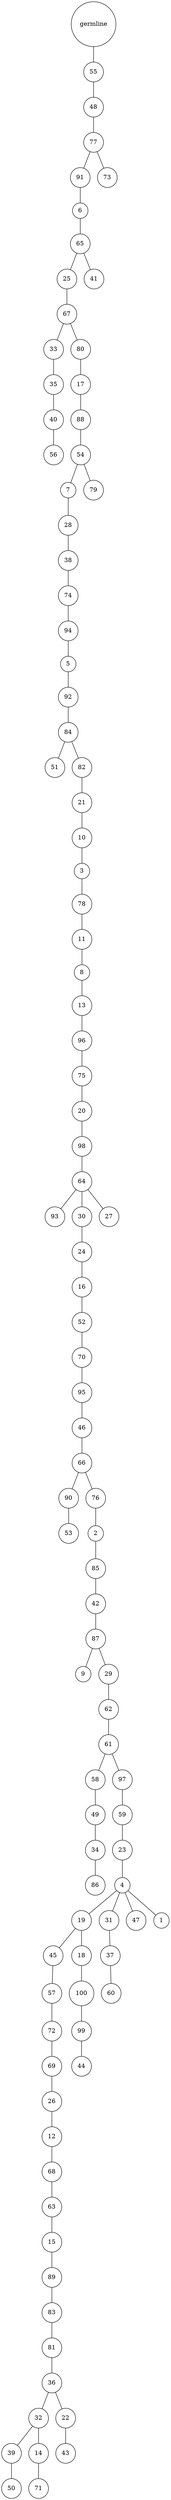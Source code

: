 graph {
	rankdir=UD;
	splines=line;
	node [shape=circle]
	"0x7efe5e452eb0" [label="germline"];
	"0x7efe5e452ee0" [label="55"];
	"0x7efe5e452eb0" -- "0x7efe5e452ee0" ;
	"0x7efe5e452f10" [label="48"];
	"0x7efe5e452ee0" -- "0x7efe5e452f10" ;
	"0x7efe5e452f40" [label="77"];
	"0x7efe5e452f10" -- "0x7efe5e452f40" ;
	"0x7efe5e452f70" [label="91"];
	"0x7efe5e452f40" -- "0x7efe5e452f70" ;
	"0x7efe5e452fa0" [label="6"];
	"0x7efe5e452f70" -- "0x7efe5e452fa0" ;
	"0x7efe5e452fd0" [label="65"];
	"0x7efe5e452fa0" -- "0x7efe5e452fd0" ;
	"0x7efe5e457040" [label="25"];
	"0x7efe5e452fd0" -- "0x7efe5e457040" ;
	"0x7efe5e457070" [label="67"];
	"0x7efe5e457040" -- "0x7efe5e457070" ;
	"0x7efe5e4570a0" [label="33"];
	"0x7efe5e457070" -- "0x7efe5e4570a0" ;
	"0x7efe5e4570d0" [label="35"];
	"0x7efe5e4570a0" -- "0x7efe5e4570d0" ;
	"0x7efe5e457100" [label="40"];
	"0x7efe5e4570d0" -- "0x7efe5e457100" ;
	"0x7efe5e457130" [label="56"];
	"0x7efe5e457100" -- "0x7efe5e457130" ;
	"0x7efe5e457160" [label="80"];
	"0x7efe5e457070" -- "0x7efe5e457160" ;
	"0x7efe5e457190" [label="17"];
	"0x7efe5e457160" -- "0x7efe5e457190" ;
	"0x7efe5e4571c0" [label="88"];
	"0x7efe5e457190" -- "0x7efe5e4571c0" ;
	"0x7efe5e4571f0" [label="54"];
	"0x7efe5e4571c0" -- "0x7efe5e4571f0" ;
	"0x7efe5e457220" [label="7"];
	"0x7efe5e4571f0" -- "0x7efe5e457220" ;
	"0x7efe5e457250" [label="28"];
	"0x7efe5e457220" -- "0x7efe5e457250" ;
	"0x7efe5e457280" [label="38"];
	"0x7efe5e457250" -- "0x7efe5e457280" ;
	"0x7efe5e4572b0" [label="74"];
	"0x7efe5e457280" -- "0x7efe5e4572b0" ;
	"0x7efe5e4572e0" [label="94"];
	"0x7efe5e4572b0" -- "0x7efe5e4572e0" ;
	"0x7efe5e457310" [label="5"];
	"0x7efe5e4572e0" -- "0x7efe5e457310" ;
	"0x7efe5e457340" [label="92"];
	"0x7efe5e457310" -- "0x7efe5e457340" ;
	"0x7efe5e457370" [label="84"];
	"0x7efe5e457340" -- "0x7efe5e457370" ;
	"0x7efe5e4573a0" [label="51"];
	"0x7efe5e457370" -- "0x7efe5e4573a0" ;
	"0x7efe5e4573d0" [label="82"];
	"0x7efe5e457370" -- "0x7efe5e4573d0" ;
	"0x7efe5e457400" [label="21"];
	"0x7efe5e4573d0" -- "0x7efe5e457400" ;
	"0x7efe5e457430" [label="10"];
	"0x7efe5e457400" -- "0x7efe5e457430" ;
	"0x7efe5e457460" [label="3"];
	"0x7efe5e457430" -- "0x7efe5e457460" ;
	"0x7efe5e457490" [label="78"];
	"0x7efe5e457460" -- "0x7efe5e457490" ;
	"0x7efe5e4574c0" [label="11"];
	"0x7efe5e457490" -- "0x7efe5e4574c0" ;
	"0x7efe5e4574f0" [label="8"];
	"0x7efe5e4574c0" -- "0x7efe5e4574f0" ;
	"0x7efe5e457520" [label="13"];
	"0x7efe5e4574f0" -- "0x7efe5e457520" ;
	"0x7efe5e457550" [label="96"];
	"0x7efe5e457520" -- "0x7efe5e457550" ;
	"0x7efe5e457580" [label="75"];
	"0x7efe5e457550" -- "0x7efe5e457580" ;
	"0x7efe5e4575b0" [label="20"];
	"0x7efe5e457580" -- "0x7efe5e4575b0" ;
	"0x7efe5e4575e0" [label="98"];
	"0x7efe5e4575b0" -- "0x7efe5e4575e0" ;
	"0x7efe5e457610" [label="64"];
	"0x7efe5e4575e0" -- "0x7efe5e457610" ;
	"0x7efe5e457640" [label="93"];
	"0x7efe5e457610" -- "0x7efe5e457640" ;
	"0x7efe5e457670" [label="30"];
	"0x7efe5e457610" -- "0x7efe5e457670" ;
	"0x7efe5e4576a0" [label="24"];
	"0x7efe5e457670" -- "0x7efe5e4576a0" ;
	"0x7efe5e4576d0" [label="16"];
	"0x7efe5e4576a0" -- "0x7efe5e4576d0" ;
	"0x7efe5e457700" [label="52"];
	"0x7efe5e4576d0" -- "0x7efe5e457700" ;
	"0x7efe5e457730" [label="70"];
	"0x7efe5e457700" -- "0x7efe5e457730" ;
	"0x7efe5e457760" [label="95"];
	"0x7efe5e457730" -- "0x7efe5e457760" ;
	"0x7efe5e457790" [label="46"];
	"0x7efe5e457760" -- "0x7efe5e457790" ;
	"0x7efe5e4577c0" [label="66"];
	"0x7efe5e457790" -- "0x7efe5e4577c0" ;
	"0x7efe5e4577f0" [label="90"];
	"0x7efe5e4577c0" -- "0x7efe5e4577f0" ;
	"0x7efe5e457820" [label="53"];
	"0x7efe5e4577f0" -- "0x7efe5e457820" ;
	"0x7efe5e457850" [label="76"];
	"0x7efe5e4577c0" -- "0x7efe5e457850" ;
	"0x7efe5e457880" [label="2"];
	"0x7efe5e457850" -- "0x7efe5e457880" ;
	"0x7efe5e4578b0" [label="85"];
	"0x7efe5e457880" -- "0x7efe5e4578b0" ;
	"0x7efe5e4578e0" [label="42"];
	"0x7efe5e4578b0" -- "0x7efe5e4578e0" ;
	"0x7efe5e457910" [label="87"];
	"0x7efe5e4578e0" -- "0x7efe5e457910" ;
	"0x7efe5e457940" [label="9"];
	"0x7efe5e457910" -- "0x7efe5e457940" ;
	"0x7efe5e457970" [label="29"];
	"0x7efe5e457910" -- "0x7efe5e457970" ;
	"0x7efe5e4579a0" [label="62"];
	"0x7efe5e457970" -- "0x7efe5e4579a0" ;
	"0x7efe5e4579d0" [label="61"];
	"0x7efe5e4579a0" -- "0x7efe5e4579d0" ;
	"0x7efe5e457a00" [label="58"];
	"0x7efe5e4579d0" -- "0x7efe5e457a00" ;
	"0x7efe5e457a30" [label="49"];
	"0x7efe5e457a00" -- "0x7efe5e457a30" ;
	"0x7efe5e457a60" [label="34"];
	"0x7efe5e457a30" -- "0x7efe5e457a60" ;
	"0x7efe5e457a90" [label="86"];
	"0x7efe5e457a60" -- "0x7efe5e457a90" ;
	"0x7efe5e457ac0" [label="97"];
	"0x7efe5e4579d0" -- "0x7efe5e457ac0" ;
	"0x7efe5e457af0" [label="59"];
	"0x7efe5e457ac0" -- "0x7efe5e457af0" ;
	"0x7efe5e457b20" [label="23"];
	"0x7efe5e457af0" -- "0x7efe5e457b20" ;
	"0x7efe5e457b50" [label="4"];
	"0x7efe5e457b20" -- "0x7efe5e457b50" ;
	"0x7efe5e457b80" [label="19"];
	"0x7efe5e457b50" -- "0x7efe5e457b80" ;
	"0x7efe5e457bb0" [label="45"];
	"0x7efe5e457b80" -- "0x7efe5e457bb0" ;
	"0x7efe5e457be0" [label="57"];
	"0x7efe5e457bb0" -- "0x7efe5e457be0" ;
	"0x7efe5e457c10" [label="72"];
	"0x7efe5e457be0" -- "0x7efe5e457c10" ;
	"0x7efe5e457c40" [label="69"];
	"0x7efe5e457c10" -- "0x7efe5e457c40" ;
	"0x7efe5e457c70" [label="26"];
	"0x7efe5e457c40" -- "0x7efe5e457c70" ;
	"0x7efe5e457ca0" [label="12"];
	"0x7efe5e457c70" -- "0x7efe5e457ca0" ;
	"0x7efe5e457cd0" [label="68"];
	"0x7efe5e457ca0" -- "0x7efe5e457cd0" ;
	"0x7efe5e457d00" [label="63"];
	"0x7efe5e457cd0" -- "0x7efe5e457d00" ;
	"0x7efe5e457d30" [label="15"];
	"0x7efe5e457d00" -- "0x7efe5e457d30" ;
	"0x7efe5e457d60" [label="89"];
	"0x7efe5e457d30" -- "0x7efe5e457d60" ;
	"0x7efe5e457d90" [label="83"];
	"0x7efe5e457d60" -- "0x7efe5e457d90" ;
	"0x7efe5e457dc0" [label="81"];
	"0x7efe5e457d90" -- "0x7efe5e457dc0" ;
	"0x7efe5e457df0" [label="36"];
	"0x7efe5e457dc0" -- "0x7efe5e457df0" ;
	"0x7efe5e457e20" [label="32"];
	"0x7efe5e457df0" -- "0x7efe5e457e20" ;
	"0x7efe5e457e50" [label="39"];
	"0x7efe5e457e20" -- "0x7efe5e457e50" ;
	"0x7efe5e457e80" [label="50"];
	"0x7efe5e457e50" -- "0x7efe5e457e80" ;
	"0x7efe5e457eb0" [label="14"];
	"0x7efe5e457e20" -- "0x7efe5e457eb0" ;
	"0x7efe5e457ee0" [label="71"];
	"0x7efe5e457eb0" -- "0x7efe5e457ee0" ;
	"0x7efe5e457f10" [label="22"];
	"0x7efe5e457df0" -- "0x7efe5e457f10" ;
	"0x7efe5e457f40" [label="43"];
	"0x7efe5e457f10" -- "0x7efe5e457f40" ;
	"0x7efe5e457f70" [label="18"];
	"0x7efe5e457b80" -- "0x7efe5e457f70" ;
	"0x7efe5e457fa0" [label="100"];
	"0x7efe5e457f70" -- "0x7efe5e457fa0" ;
	"0x7efe5e457fd0" [label="99"];
	"0x7efe5e457fa0" -- "0x7efe5e457fd0" ;
	"0x7efe5e3dc040" [label="44"];
	"0x7efe5e457fd0" -- "0x7efe5e3dc040" ;
	"0x7efe5e3dc070" [label="31"];
	"0x7efe5e457b50" -- "0x7efe5e3dc070" ;
	"0x7efe5e3dc0a0" [label="37"];
	"0x7efe5e3dc070" -- "0x7efe5e3dc0a0" ;
	"0x7efe5e3dc0d0" [label="60"];
	"0x7efe5e3dc0a0" -- "0x7efe5e3dc0d0" ;
	"0x7efe5e3dc100" [label="47"];
	"0x7efe5e457b50" -- "0x7efe5e3dc100" ;
	"0x7efe5e3dc130" [label="1"];
	"0x7efe5e457b50" -- "0x7efe5e3dc130" ;
	"0x7efe5e3dc160" [label="27"];
	"0x7efe5e457610" -- "0x7efe5e3dc160" ;
	"0x7efe5e3dc190" [label="79"];
	"0x7efe5e4571f0" -- "0x7efe5e3dc190" ;
	"0x7efe5e3dc1c0" [label="41"];
	"0x7efe5e452fd0" -- "0x7efe5e3dc1c0" ;
	"0x7efe5e3dc1f0" [label="73"];
	"0x7efe5e452f40" -- "0x7efe5e3dc1f0" ;
}
